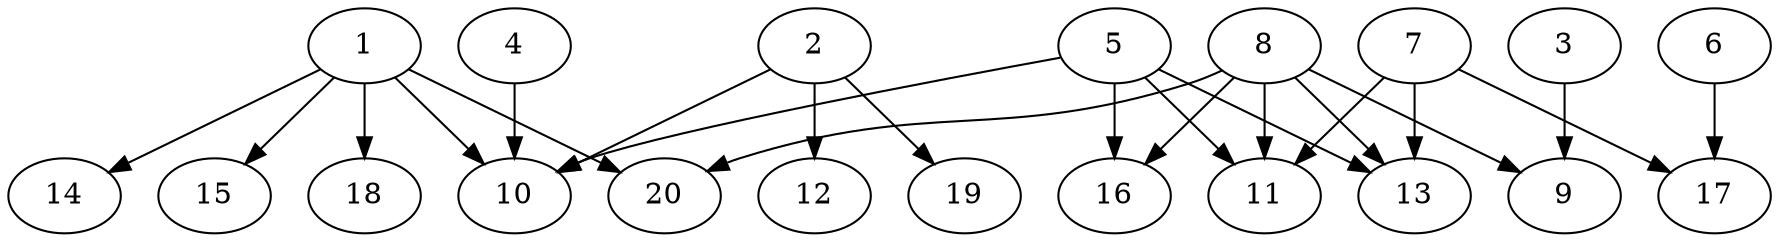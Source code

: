 // DAG automatically generated by daggen at Sat Jul 27 15:39:05 2019
// ./daggen --dot -n 20 --ccr 0.3 --fat 0.8 --regular 0.5 --density 0.4 --mindata 5242880 --maxdata 52428800 
digraph G {
  1 [size="104946347", alpha="0.19", expect_size="31483904"] 
  1 -> 10 [size ="31483904"]
  1 -> 14 [size ="31483904"]
  1 -> 15 [size ="31483904"]
  1 -> 18 [size ="31483904"]
  1 -> 20 [size ="31483904"]
  2 [size="123965440", alpha="0.02", expect_size="37189632"] 
  2 -> 10 [size ="37189632"]
  2 -> 12 [size ="37189632"]
  2 -> 19 [size ="37189632"]
  3 [size="135618560", alpha="0.02", expect_size="40685568"] 
  3 -> 9 [size ="40685568"]
  4 [size="142766080", alpha="0.04", expect_size="42829824"] 
  4 -> 10 [size ="42829824"]
  5 [size="64682667", alpha="0.14", expect_size="19404800"] 
  5 -> 10 [size ="19404800"]
  5 -> 11 [size ="19404800"]
  5 -> 13 [size ="19404800"]
  5 -> 16 [size ="19404800"]
  6 [size="56903680", alpha="0.03", expect_size="17071104"] 
  6 -> 17 [size ="17071104"]
  7 [size="154815147", alpha="0.02", expect_size="46444544"] 
  7 -> 11 [size ="46444544"]
  7 -> 13 [size ="46444544"]
  7 -> 17 [size ="46444544"]
  8 [size="174062933", alpha="0.03", expect_size="52218880"] 
  8 -> 9 [size ="52218880"]
  8 -> 11 [size ="52218880"]
  8 -> 13 [size ="52218880"]
  8 -> 16 [size ="52218880"]
  8 -> 20 [size ="52218880"]
  9 [size="54814720", alpha="0.04", expect_size="16444416"] 
  10 [size="65600853", alpha="0.12", expect_size="19680256"] 
  11 [size="61498027", alpha="0.17", expect_size="18449408"] 
  12 [size="56060587", alpha="0.14", expect_size="16818176"] 
  13 [size="68266667", alpha="0.08", expect_size="20480000"] 
  14 [size="81131520", alpha="0.05", expect_size="24339456"] 
  15 [size="115985067", alpha="0.09", expect_size="34795520"] 
  16 [size="68007253", alpha="0.11", expect_size="20402176"] 
  17 [size="93422933", alpha="0.18", expect_size="28026880"] 
  18 [size="108642987", alpha="0.11", expect_size="32592896"] 
  19 [size="135069013", alpha="0.20", expect_size="40520704"] 
  20 [size="164730880", alpha="0.08", expect_size="49419264"] 
}
